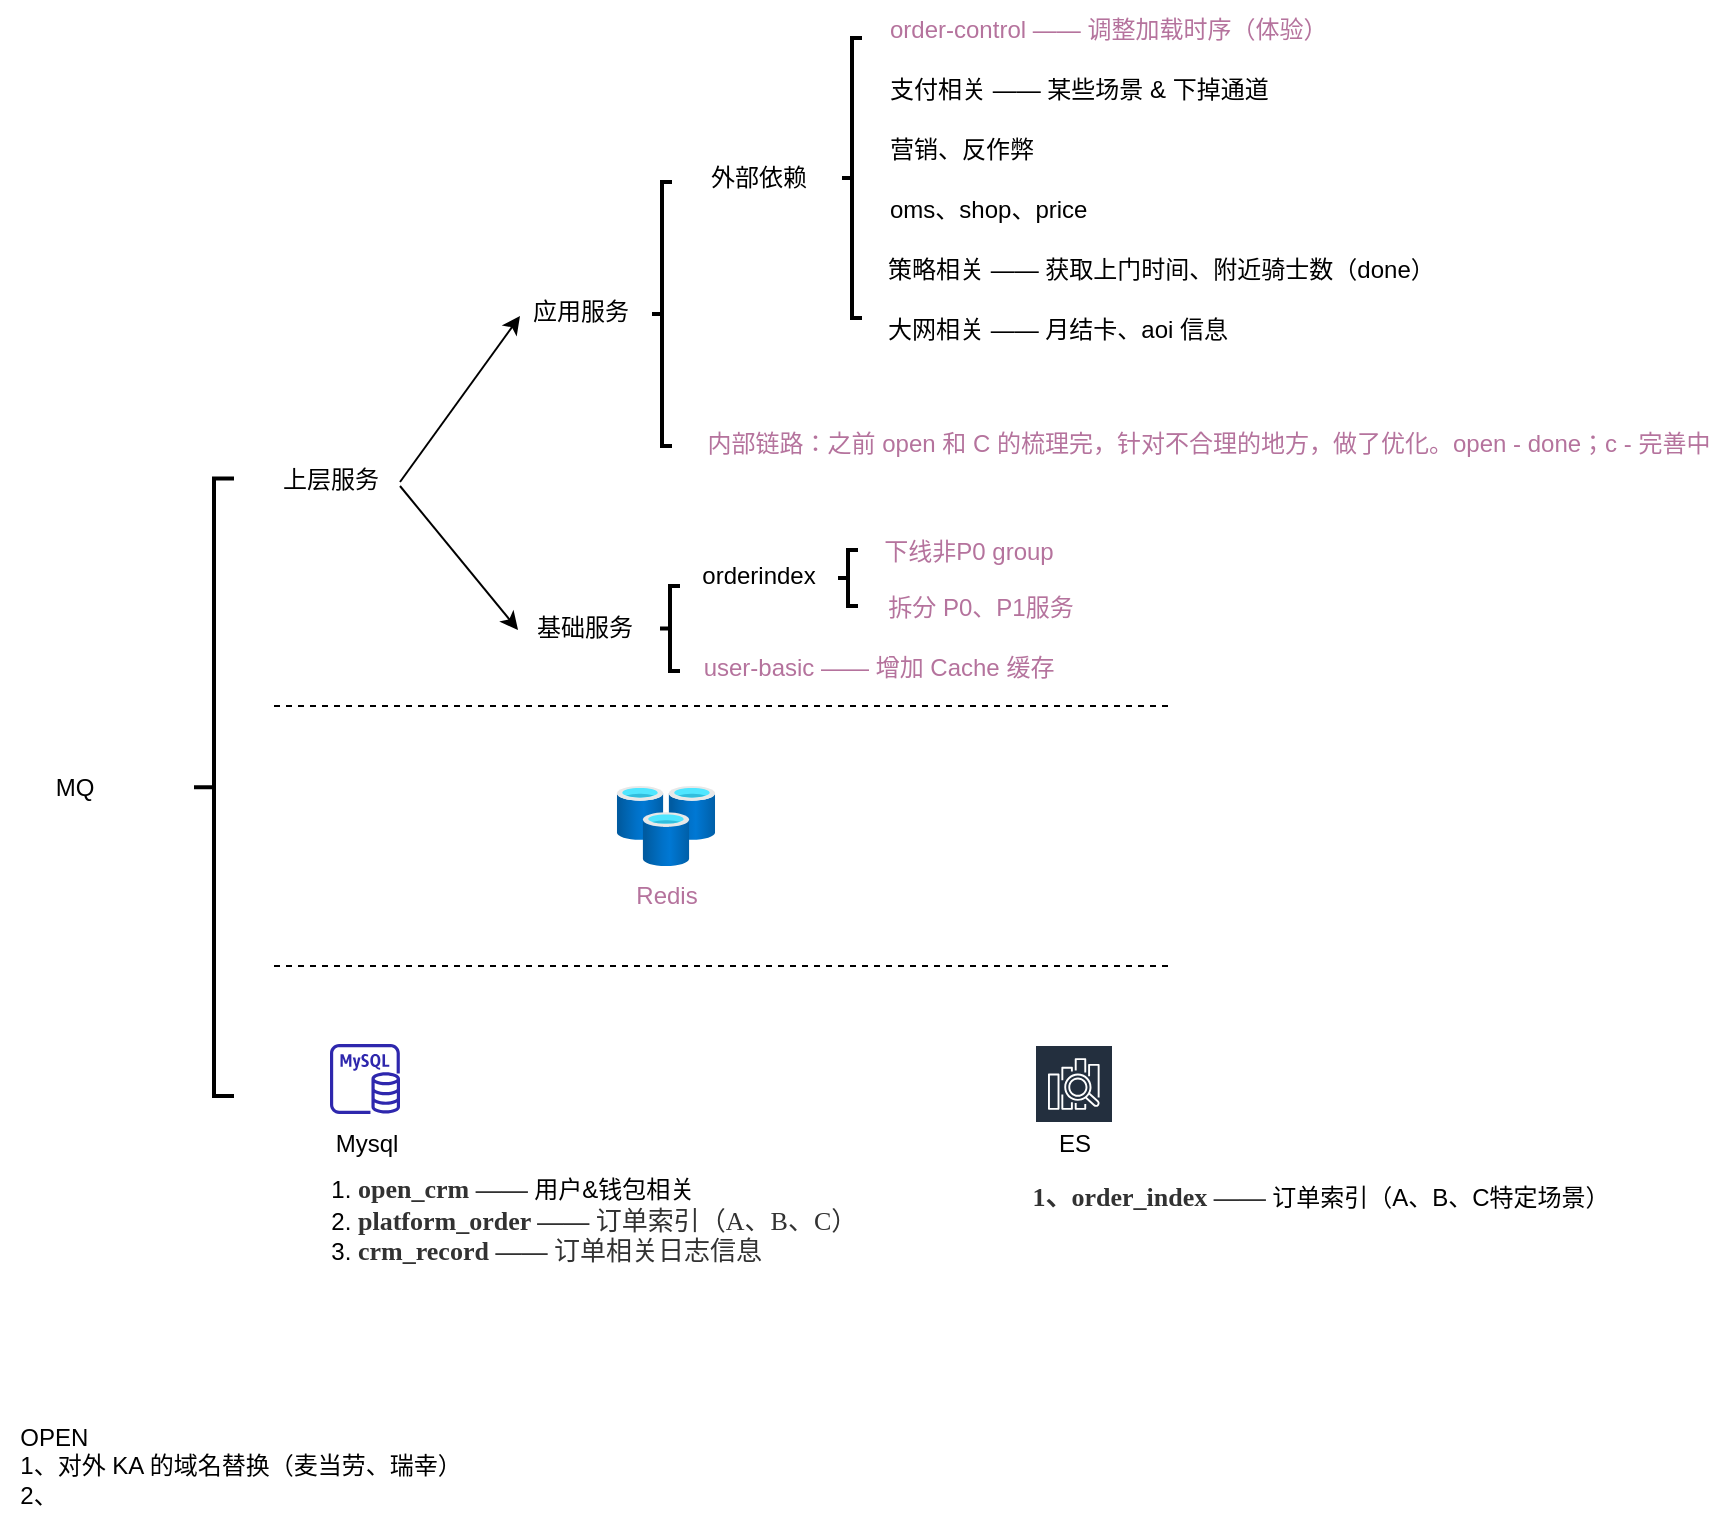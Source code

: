 <mxfile version="21.6.1" type="github">
  <diagram id="prtHgNgQTEPvFCAcTncT" name="Page-1">
    <mxGraphModel dx="954" dy="652" grid="1" gridSize="10" guides="1" tooltips="1" connect="1" arrows="1" fold="1" page="1" pageScale="1" pageWidth="827" pageHeight="1169" math="0" shadow="0">
      <root>
        <mxCell id="0" />
        <mxCell id="1" parent="0" />
        <mxCell id="uOXKOe0CaD_opCTcT0az-1" value="" style="endArrow=none;dashed=1;html=1;rounded=0;" parent="1" edge="1">
          <mxGeometry width="50" height="50" relative="1" as="geometry">
            <mxPoint x="207" y="440" as="sourcePoint" />
            <mxPoint x="657" y="440" as="targetPoint" />
          </mxGeometry>
        </mxCell>
        <mxCell id="uOXKOe0CaD_opCTcT0az-2" value="" style="sketch=0;outlineConnect=0;fontColor=#232F3E;gradientColor=none;fillColor=#2E27AD;strokeColor=none;dashed=0;verticalLabelPosition=bottom;verticalAlign=top;align=center;html=1;fontSize=12;fontStyle=0;aspect=fixed;pointerEvents=1;shape=mxgraph.aws4.rds_mysql_instance;" parent="1" vertex="1">
          <mxGeometry x="235" y="609" width="35" height="35" as="geometry" />
        </mxCell>
        <mxCell id="uOXKOe0CaD_opCTcT0az-3" value="" style="sketch=0;outlineConnect=0;fontColor=#232F3E;gradientColor=none;strokeColor=#ffffff;fillColor=#232F3E;dashed=0;verticalLabelPosition=middle;verticalAlign=bottom;align=center;html=1;whiteSpace=wrap;fontSize=10;fontStyle=1;spacing=3;shape=mxgraph.aws4.productIcon;prIcon=mxgraph.aws4.elasticsearch_service;" parent="1" vertex="1">
          <mxGeometry x="587" y="609" width="40" height="45" as="geometry" />
        </mxCell>
        <mxCell id="uOXKOe0CaD_opCTcT0az-4" value="" style="image;aspect=fixed;html=1;points=[];align=center;fontSize=12;image=img/lib/azure2/databases/Cache_Redis.svg;" parent="1" vertex="1">
          <mxGeometry x="378.38" y="480" width="49.23" height="40" as="geometry" />
        </mxCell>
        <mxCell id="uOXKOe0CaD_opCTcT0az-5" value="" style="endArrow=none;dashed=1;html=1;rounded=0;" parent="1" edge="1">
          <mxGeometry width="50" height="50" relative="1" as="geometry">
            <mxPoint x="207" y="570" as="sourcePoint" />
            <mxPoint x="657" y="570" as="targetPoint" />
          </mxGeometry>
        </mxCell>
        <mxCell id="uOXKOe0CaD_opCTcT0az-6" value="上层服务" style="text;html=1;align=center;verticalAlign=middle;resizable=0;points=[];autosize=1;strokeColor=none;fillColor=none;" parent="1" vertex="1">
          <mxGeometry x="200" y="312" width="70" height="30" as="geometry" />
        </mxCell>
        <mxCell id="uOXKOe0CaD_opCTcT0az-7" value="" style="endArrow=classic;html=1;rounded=0;strokeColor=#000000;" parent="1" edge="1">
          <mxGeometry width="50" height="50" relative="1" as="geometry">
            <mxPoint x="270" y="328" as="sourcePoint" />
            <mxPoint x="330" y="245" as="targetPoint" />
          </mxGeometry>
        </mxCell>
        <mxCell id="uOXKOe0CaD_opCTcT0az-8" value="" style="endArrow=classic;html=1;rounded=0;strokeColor=#000000;exitX=1.057;exitY=1.1;exitDx=0;exitDy=0;exitPerimeter=0;entryX=0.029;entryY=0.533;entryDx=0;entryDy=0;entryPerimeter=0;" parent="1" target="uOXKOe0CaD_opCTcT0az-10" edge="1">
          <mxGeometry width="50" height="50" relative="1" as="geometry">
            <mxPoint x="270" y="330" as="sourcePoint" />
            <mxPoint x="327.01" y="378" as="targetPoint" />
          </mxGeometry>
        </mxCell>
        <mxCell id="uOXKOe0CaD_opCTcT0az-9" value="orderindex" style="text;html=1;align=center;verticalAlign=middle;resizable=0;points=[];autosize=1;strokeColor=none;fillColor=none;" parent="1" vertex="1">
          <mxGeometry x="409" y="360" width="80" height="30" as="geometry" />
        </mxCell>
        <mxCell id="uOXKOe0CaD_opCTcT0az-10" value="基础服务" style="text;html=1;align=center;verticalAlign=middle;resizable=0;points=[];autosize=1;strokeColor=none;fillColor=none;" parent="1" vertex="1">
          <mxGeometry x="327" y="386" width="70" height="30" as="geometry" />
        </mxCell>
        <mxCell id="uOXKOe0CaD_opCTcT0az-11" value="user-basic —— 增加 Cache 缓存" style="text;html=1;align=center;verticalAlign=middle;resizable=0;points=[];autosize=1;strokeColor=none;fillColor=none;fontColor=#B5739D;" parent="1" vertex="1">
          <mxGeometry x="409" y="406" width="200" height="30" as="geometry" />
        </mxCell>
        <mxCell id="uOXKOe0CaD_opCTcT0az-12" value="" style="strokeWidth=2;html=1;shape=mxgraph.flowchart.annotation_2;align=left;labelPosition=right;pointerEvents=1;" parent="1" vertex="1">
          <mxGeometry x="400" y="380" width="10" height="42.5" as="geometry" />
        </mxCell>
        <mxCell id="uOXKOe0CaD_opCTcT0az-13" value="&lt;font color=&quot;#b5739d&quot;&gt;Redis&lt;/font&gt;" style="text;html=1;align=center;verticalAlign=middle;resizable=0;points=[];autosize=1;strokeColor=none;fillColor=none;" parent="1" vertex="1">
          <mxGeometry x="377.61" y="520" width="50" height="30" as="geometry" />
        </mxCell>
        <mxCell id="uOXKOe0CaD_opCTcT0az-14" value="ES" style="text;html=1;align=center;verticalAlign=middle;resizable=0;points=[];autosize=1;strokeColor=none;fillColor=none;" parent="1" vertex="1">
          <mxGeometry x="587" y="644" width="40" height="30" as="geometry" />
        </mxCell>
        <mxCell id="uOXKOe0CaD_opCTcT0az-15" value="Mysql" style="text;html=1;align=center;verticalAlign=middle;resizable=0;points=[];autosize=1;strokeColor=none;fillColor=none;" parent="1" vertex="1">
          <mxGeometry x="227.5" y="644" width="50" height="30" as="geometry" />
        </mxCell>
        <mxCell id="uOXKOe0CaD_opCTcT0az-16" value="应用服务" style="text;html=1;align=center;verticalAlign=middle;resizable=0;points=[];autosize=1;strokeColor=none;fillColor=none;" parent="1" vertex="1">
          <mxGeometry x="325" y="228" width="70" height="30" as="geometry" />
        </mxCell>
        <mxCell id="uOXKOe0CaD_opCTcT0az-17" value="" style="strokeWidth=2;html=1;shape=mxgraph.flowchart.annotation_2;align=left;labelPosition=right;pointerEvents=1;" parent="1" vertex="1">
          <mxGeometry x="489" y="362" width="10" height="28" as="geometry" />
        </mxCell>
        <mxCell id="uOXKOe0CaD_opCTcT0az-18" value="下线非P0 group" style="text;html=1;align=center;verticalAlign=middle;resizable=0;points=[];autosize=1;strokeColor=none;fillColor=none;fontColor=#B5739D;" parent="1" vertex="1">
          <mxGeometry x="499" y="348" width="110" height="30" as="geometry" />
        </mxCell>
        <mxCell id="uOXKOe0CaD_opCTcT0az-19" value="拆分 P0、P1服务" style="text;html=1;align=center;verticalAlign=middle;resizable=0;points=[];autosize=1;strokeColor=none;fillColor=none;fontColor=#B5739D;" parent="1" vertex="1">
          <mxGeometry x="500" y="376" width="120" height="30" as="geometry" />
        </mxCell>
        <mxCell id="uOXKOe0CaD_opCTcT0az-20" value="" style="strokeWidth=2;html=1;shape=mxgraph.flowchart.annotation_2;align=left;labelPosition=right;pointerEvents=1;" parent="1" vertex="1">
          <mxGeometry x="491" y="106" width="10" height="140" as="geometry" />
        </mxCell>
        <mxCell id="uOXKOe0CaD_opCTcT0az-21" value="&lt;font color=&quot;#b5739d&quot;&gt;order-control —— 调整加载时序（体验）&lt;/font&gt;" style="text;html=1;align=left;verticalAlign=middle;resizable=0;points=[];autosize=1;strokeColor=none;fillColor=none;" parent="1" vertex="1">
          <mxGeometry x="513" y="87" width="240" height="30" as="geometry" />
        </mxCell>
        <mxCell id="uOXKOe0CaD_opCTcT0az-22" value="支付相关 —— 某些场景 &amp;amp; 下掉通道" style="text;html=1;align=left;verticalAlign=middle;resizable=0;points=[];autosize=1;strokeColor=none;fillColor=none;" parent="1" vertex="1">
          <mxGeometry x="513" y="117" width="210" height="30" as="geometry" />
        </mxCell>
        <mxCell id="uOXKOe0CaD_opCTcT0az-23" value="营销、反作弊" style="text;html=1;align=left;verticalAlign=middle;resizable=0;points=[];autosize=1;strokeColor=none;fillColor=none;" parent="1" vertex="1">
          <mxGeometry x="513" y="147" width="100" height="30" as="geometry" />
        </mxCell>
        <mxCell id="uOXKOe0CaD_opCTcT0az-24" value="oms、shop、price" style="text;html=1;align=left;verticalAlign=middle;resizable=0;points=[];autosize=1;strokeColor=none;fillColor=none;" parent="1" vertex="1">
          <mxGeometry x="513" y="177" width="120" height="30" as="geometry" />
        </mxCell>
        <mxCell id="uOXKOe0CaD_opCTcT0az-25" value="策略相关 —— 获取上门时间、附近骑士数（done）" style="text;html=1;align=left;verticalAlign=middle;resizable=0;points=[];autosize=1;strokeColor=none;fillColor=none;" parent="1" vertex="1">
          <mxGeometry x="512" y="207" width="300" height="30" as="geometry" />
        </mxCell>
        <mxCell id="uOXKOe0CaD_opCTcT0az-26" value="大网相关 —— 月结卡、aoi 信息" style="text;html=1;align=left;verticalAlign=middle;resizable=0;points=[];autosize=1;strokeColor=none;fillColor=none;" parent="1" vertex="1">
          <mxGeometry x="512" y="237" width="190" height="30" as="geometry" />
        </mxCell>
        <mxCell id="uOXKOe0CaD_opCTcT0az-27" value="" style="strokeWidth=2;html=1;shape=mxgraph.flowchart.annotation_2;align=left;labelPosition=right;pointerEvents=1;" parent="1" vertex="1">
          <mxGeometry x="167" y="326.25" width="20" height="308.75" as="geometry" />
        </mxCell>
        <mxCell id="uOXKOe0CaD_opCTcT0az-28" value="MQ" style="text;html=1;align=center;verticalAlign=middle;resizable=0;points=[];autosize=1;strokeColor=none;fillColor=none;" parent="1" vertex="1">
          <mxGeometry x="87" y="465.62" width="40" height="30" as="geometry" />
        </mxCell>
        <mxCell id="uOXKOe0CaD_opCTcT0az-30" value="" style="strokeWidth=2;html=1;shape=mxgraph.flowchart.annotation_2;align=left;labelPosition=right;pointerEvents=1;" parent="1" vertex="1">
          <mxGeometry x="396" y="178" width="10" height="132" as="geometry" />
        </mxCell>
        <mxCell id="uOXKOe0CaD_opCTcT0az-31" value="外部依赖" style="text;html=1;align=center;verticalAlign=middle;resizable=0;points=[];autosize=1;strokeColor=none;fillColor=none;" parent="1" vertex="1">
          <mxGeometry x="413.5" y="161" width="70" height="30" as="geometry" />
        </mxCell>
        <mxCell id="uOXKOe0CaD_opCTcT0az-32" value="内部链路：之前 open 和 C 的梳理完，针对不合理的地方，做了优化。open - done；c - 完善中" style="text;html=1;align=center;verticalAlign=middle;resizable=0;points=[];autosize=1;strokeColor=none;fillColor=none;fontColor=#B5739D;" parent="1" vertex="1">
          <mxGeometry x="414" y="294" width="520" height="30" as="geometry" />
        </mxCell>
        <mxCell id="fwd9VYUvt1YcdVPw9wCm-1" value="&lt;ol&gt;&lt;li&gt;&lt;b style=&quot;color: rgb(50, 50, 50); font-family: 微软雅黑; font-size: 13px; background-color: rgba(255, 255, 255, 0.01);&quot;&gt;open_crm ——&amp;nbsp;&lt;/b&gt;用户&amp;amp;钱包相关&lt;br&gt;&lt;/li&gt;&lt;li&gt;&lt;div style=&quot;resize: none; outline: none; font-size: 13px; color: rgb(50, 50, 50); font-family: 微软雅黑;&quot;&gt;&lt;b style=&quot;background-color: initial;&quot;&gt;platform_order ——&amp;nbsp;&lt;/b&gt;订单索引（A、B、C）&lt;br&gt;&lt;/div&gt;&lt;/li&gt;&lt;li&gt;&lt;div style=&quot;resize: none; outline: none; font-size: 13px; color: rgb(50, 50, 50); font-family: 微软雅黑;&quot;&gt;&lt;b style=&quot;text-align: center; background-color: rgba(255, 255, 255, 0.01);&quot;&gt;crm_record ——&amp;nbsp;&lt;/b&gt;订单相关日志信息&lt;br&gt;&lt;/div&gt;&lt;/li&gt;&lt;/ol&gt;" style="text;html=1;align=left;verticalAlign=middle;resizable=0;points=[];autosize=1;strokeColor=none;fillColor=none;" vertex="1" parent="1">
          <mxGeometry x="207" y="657" width="320" height="80" as="geometry" />
        </mxCell>
        <mxCell id="fwd9VYUvt1YcdVPw9wCm-2" value="&lt;b style=&quot;color: rgb(50, 50, 50); font-family: 微软雅黑; font-size: 13px;&quot;&gt;1、order_index ——&amp;nbsp;&lt;/b&gt;订单索引（A、B、C特定场景）" style="text;html=1;align=center;verticalAlign=middle;resizable=0;points=[];autosize=1;strokeColor=none;fillColor=none;" vertex="1" parent="1">
          <mxGeometry x="570" y="670" width="320" height="30" as="geometry" />
        </mxCell>
        <mxCell id="fwd9VYUvt1YcdVPw9wCm-3" value="&lt;div style=&quot;text-align: left;&quot;&gt;&lt;span style=&quot;background-color: initial;&quot;&gt;OPEN&lt;/span&gt;&lt;/div&gt;1、对外 KA 的域名替换（麦当劳、瑞幸）&lt;br&gt;&lt;div style=&quot;text-align: left;&quot;&gt;&lt;span style=&quot;background-color: initial;&quot;&gt;2、&lt;/span&gt;&lt;/div&gt;" style="text;html=1;align=center;verticalAlign=middle;resizable=0;points=[];autosize=1;strokeColor=none;fillColor=none;" vertex="1" parent="1">
          <mxGeometry x="70" y="790" width="240" height="60" as="geometry" />
        </mxCell>
      </root>
    </mxGraphModel>
  </diagram>
</mxfile>
